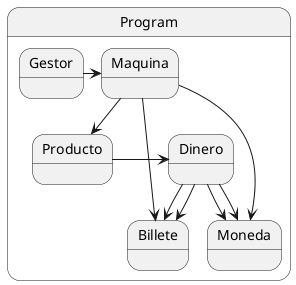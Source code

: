 @startuml coll
state Program{
  
Gestor -> Maquina

Maquina ---> Billete
Maquina ---> Moneda
Maquina --> Producto

Dinero --> Billete
Dinero --> Billete
Dinero --> Moneda
Dinero --> Moneda

Producto -> Dinero

}
@enduml
